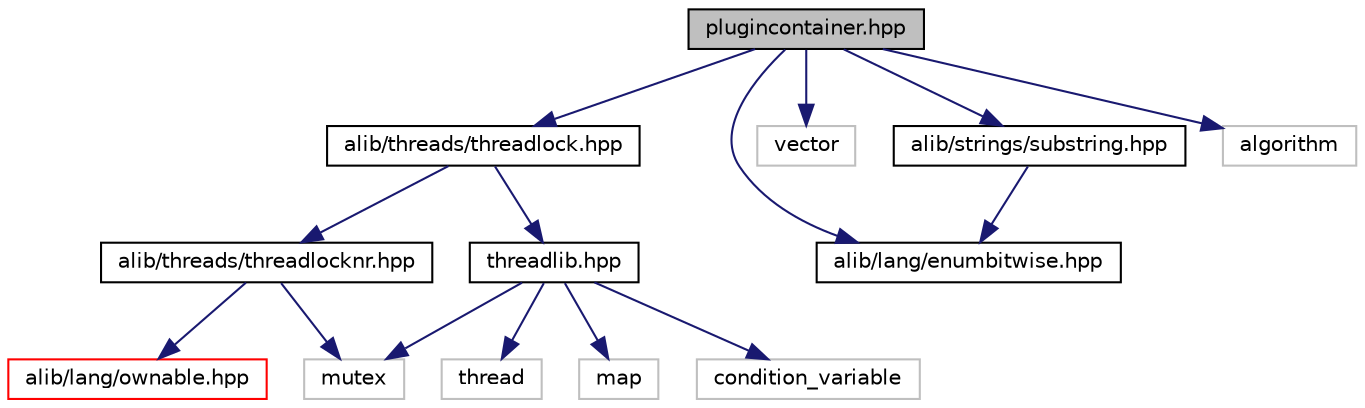 digraph "plugincontainer.hpp"
{
  edge [fontname="Helvetica",fontsize="10",labelfontname="Helvetica",labelfontsize="10"];
  node [fontname="Helvetica",fontsize="10",shape=record];
  Node0 [label="plugincontainer.hpp",height=0.2,width=0.4,color="black", fillcolor="grey75", style="filled", fontcolor="black"];
  Node0 -> Node1 [color="midnightblue",fontsize="10",style="solid",fontname="Helvetica"];
  Node0 -> Node2 [color="midnightblue",fontsize="10",style="solid",fontname="Helvetica"];
  Node0 -> Node16 [color="midnightblue",fontsize="10",style="solid",fontname="Helvetica"];
  Node0 -> Node60 [color="midnightblue",fontsize="10",style="solid",fontname="Helvetica"];
  Node0 -> Node61 [color="midnightblue",fontsize="10",style="solid",fontname="Helvetica"];
  Node2 -> Node3 [color="midnightblue",fontsize="10",style="solid",fontname="Helvetica"];
  Node2 -> Node57 [color="midnightblue",fontsize="10",style="solid",fontname="Helvetica"];
  Node3 -> Node4 [color="midnightblue",fontsize="10",style="solid",fontname="Helvetica"];
  Node3 -> Node56 [color="midnightblue",fontsize="10",style="solid",fontname="Helvetica"];
  Node57 -> Node29 [color="midnightblue",fontsize="10",style="solid",fontname="Helvetica"];
  Node57 -> Node56 [color="midnightblue",fontsize="10",style="solid",fontname="Helvetica"];
  Node57 -> Node58 [color="midnightblue",fontsize="10",style="solid",fontname="Helvetica"];
  Node57 -> Node59 [color="midnightblue",fontsize="10",style="solid",fontname="Helvetica"];
  Node60 -> Node1 [color="midnightblue",fontsize="10",style="solid",fontname="Helvetica"];
  Node1 [label="alib/lang/enumbitwise.hpp",height=0.2,width=0.4,color="black", fillcolor="white", style="filled",URL="$enumbitwise_8hpp.html"];
  Node2 [label="alib/threads/threadlock.hpp",height=0.2,width=0.4,color="black", fillcolor="white", style="filled",URL="$threadlock_8hpp.html"];
  Node3 [label="alib/threads/threadlocknr.hpp",height=0.2,width=0.4,color="black", fillcolor="white", style="filled",URL="$threadlocknr_8hpp.html"];
  Node4 [label="alib/lang/ownable.hpp",height=0.2,width=0.4,color="red", fillcolor="white", style="filled",URL="$ownable_8hpp.html"];
  Node56 [label="mutex",height=0.2,width=0.4,color="grey75", fillcolor="white", style="filled"];
  Node57 [label="threadlib.hpp",height=0.2,width=0.4,color="black", fillcolor="white", style="filled",URL="$threadlib_8hpp.html"];
  Node29 [label="map",height=0.2,width=0.4,color="grey75", fillcolor="white", style="filled"];
  Node58 [label="condition_variable",height=0.2,width=0.4,color="grey75", fillcolor="white", style="filled"];
  Node59 [label="thread",height=0.2,width=0.4,color="grey75", fillcolor="white", style="filled"];
  Node60 [label="alib/strings/substring.hpp",height=0.2,width=0.4,color="black", fillcolor="white", style="filled",URL="$substring_8hpp.html"];
  Node16 [label="vector",height=0.2,width=0.4,color="grey75", fillcolor="white", style="filled"];
  Node61 [label="algorithm",height=0.2,width=0.4,color="grey75", fillcolor="white", style="filled"];
}

